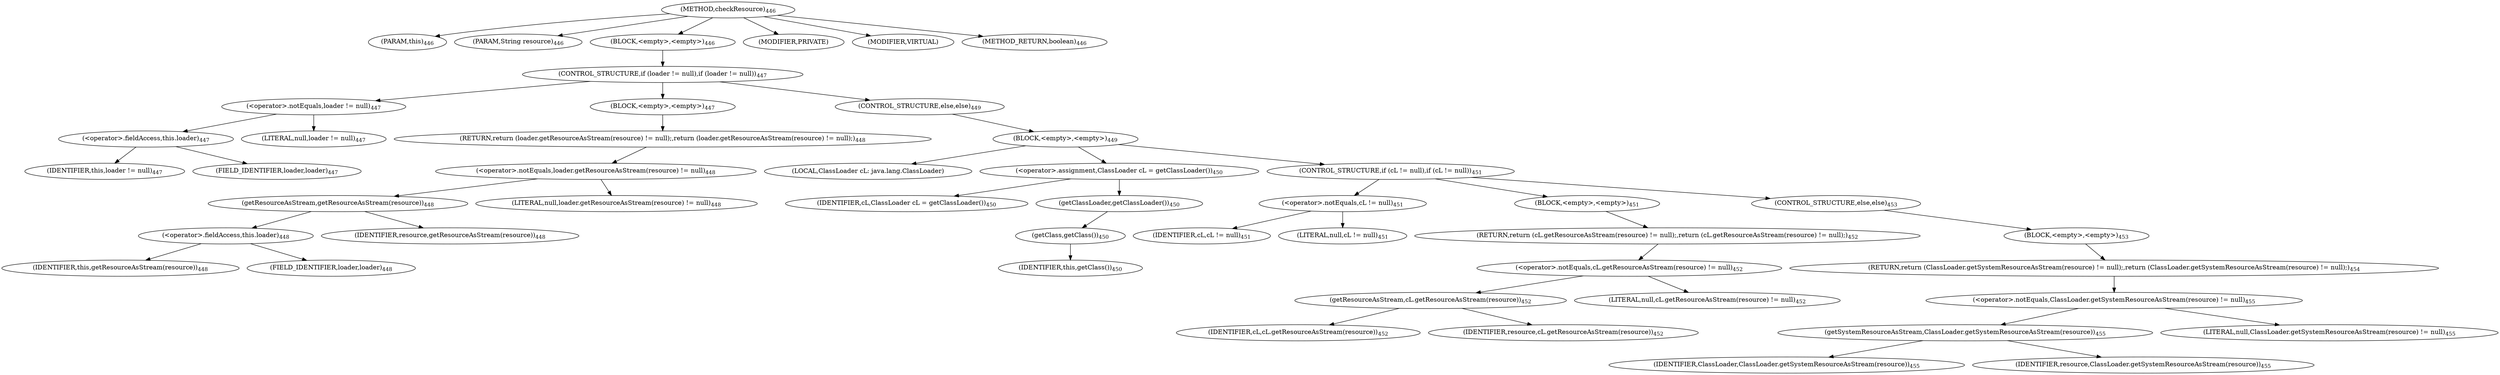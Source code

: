 digraph "checkResource" {  
"979" [label = <(METHOD,checkResource)<SUB>446</SUB>> ]
"70" [label = <(PARAM,this)<SUB>446</SUB>> ]
"980" [label = <(PARAM,String resource)<SUB>446</SUB>> ]
"981" [label = <(BLOCK,&lt;empty&gt;,&lt;empty&gt;)<SUB>446</SUB>> ]
"982" [label = <(CONTROL_STRUCTURE,if (loader != null),if (loader != null))<SUB>447</SUB>> ]
"983" [label = <(&lt;operator&gt;.notEquals,loader != null)<SUB>447</SUB>> ]
"984" [label = <(&lt;operator&gt;.fieldAccess,this.loader)<SUB>447</SUB>> ]
"985" [label = <(IDENTIFIER,this,loader != null)<SUB>447</SUB>> ]
"986" [label = <(FIELD_IDENTIFIER,loader,loader)<SUB>447</SUB>> ]
"987" [label = <(LITERAL,null,loader != null)<SUB>447</SUB>> ]
"988" [label = <(BLOCK,&lt;empty&gt;,&lt;empty&gt;)<SUB>447</SUB>> ]
"989" [label = <(RETURN,return (loader.getResourceAsStream(resource) != null);,return (loader.getResourceAsStream(resource) != null);)<SUB>448</SUB>> ]
"990" [label = <(&lt;operator&gt;.notEquals,loader.getResourceAsStream(resource) != null)<SUB>448</SUB>> ]
"991" [label = <(getResourceAsStream,getResourceAsStream(resource))<SUB>448</SUB>> ]
"992" [label = <(&lt;operator&gt;.fieldAccess,this.loader)<SUB>448</SUB>> ]
"993" [label = <(IDENTIFIER,this,getResourceAsStream(resource))<SUB>448</SUB>> ]
"994" [label = <(FIELD_IDENTIFIER,loader,loader)<SUB>448</SUB>> ]
"995" [label = <(IDENTIFIER,resource,getResourceAsStream(resource))<SUB>448</SUB>> ]
"996" [label = <(LITERAL,null,loader.getResourceAsStream(resource) != null)<SUB>448</SUB>> ]
"997" [label = <(CONTROL_STRUCTURE,else,else)<SUB>449</SUB>> ]
"998" [label = <(BLOCK,&lt;empty&gt;,&lt;empty&gt;)<SUB>449</SUB>> ]
"999" [label = <(LOCAL,ClassLoader cL: java.lang.ClassLoader)> ]
"1000" [label = <(&lt;operator&gt;.assignment,ClassLoader cL = getClassLoader())<SUB>450</SUB>> ]
"1001" [label = <(IDENTIFIER,cL,ClassLoader cL = getClassLoader())<SUB>450</SUB>> ]
"1002" [label = <(getClassLoader,getClassLoader())<SUB>450</SUB>> ]
"1003" [label = <(getClass,getClass())<SUB>450</SUB>> ]
"69" [label = <(IDENTIFIER,this,getClass())<SUB>450</SUB>> ]
"1004" [label = <(CONTROL_STRUCTURE,if (cL != null),if (cL != null))<SUB>451</SUB>> ]
"1005" [label = <(&lt;operator&gt;.notEquals,cL != null)<SUB>451</SUB>> ]
"1006" [label = <(IDENTIFIER,cL,cL != null)<SUB>451</SUB>> ]
"1007" [label = <(LITERAL,null,cL != null)<SUB>451</SUB>> ]
"1008" [label = <(BLOCK,&lt;empty&gt;,&lt;empty&gt;)<SUB>451</SUB>> ]
"1009" [label = <(RETURN,return (cL.getResourceAsStream(resource) != null);,return (cL.getResourceAsStream(resource) != null);)<SUB>452</SUB>> ]
"1010" [label = <(&lt;operator&gt;.notEquals,cL.getResourceAsStream(resource) != null)<SUB>452</SUB>> ]
"1011" [label = <(getResourceAsStream,cL.getResourceAsStream(resource))<SUB>452</SUB>> ]
"1012" [label = <(IDENTIFIER,cL,cL.getResourceAsStream(resource))<SUB>452</SUB>> ]
"1013" [label = <(IDENTIFIER,resource,cL.getResourceAsStream(resource))<SUB>452</SUB>> ]
"1014" [label = <(LITERAL,null,cL.getResourceAsStream(resource) != null)<SUB>452</SUB>> ]
"1015" [label = <(CONTROL_STRUCTURE,else,else)<SUB>453</SUB>> ]
"1016" [label = <(BLOCK,&lt;empty&gt;,&lt;empty&gt;)<SUB>453</SUB>> ]
"1017" [label = <(RETURN,return (ClassLoader.getSystemResourceAsStream(resource) != null);,return (ClassLoader.getSystemResourceAsStream(resource) != null);)<SUB>454</SUB>> ]
"1018" [label = <(&lt;operator&gt;.notEquals,ClassLoader.getSystemResourceAsStream(resource) != null)<SUB>455</SUB>> ]
"1019" [label = <(getSystemResourceAsStream,ClassLoader.getSystemResourceAsStream(resource))<SUB>455</SUB>> ]
"1020" [label = <(IDENTIFIER,ClassLoader,ClassLoader.getSystemResourceAsStream(resource))<SUB>455</SUB>> ]
"1021" [label = <(IDENTIFIER,resource,ClassLoader.getSystemResourceAsStream(resource))<SUB>455</SUB>> ]
"1022" [label = <(LITERAL,null,ClassLoader.getSystemResourceAsStream(resource) != null)<SUB>455</SUB>> ]
"1023" [label = <(MODIFIER,PRIVATE)> ]
"1024" [label = <(MODIFIER,VIRTUAL)> ]
"1025" [label = <(METHOD_RETURN,boolean)<SUB>446</SUB>> ]
  "979" -> "70" 
  "979" -> "980" 
  "979" -> "981" 
  "979" -> "1023" 
  "979" -> "1024" 
  "979" -> "1025" 
  "981" -> "982" 
  "982" -> "983" 
  "982" -> "988" 
  "982" -> "997" 
  "983" -> "984" 
  "983" -> "987" 
  "984" -> "985" 
  "984" -> "986" 
  "988" -> "989" 
  "989" -> "990" 
  "990" -> "991" 
  "990" -> "996" 
  "991" -> "992" 
  "991" -> "995" 
  "992" -> "993" 
  "992" -> "994" 
  "997" -> "998" 
  "998" -> "999" 
  "998" -> "1000" 
  "998" -> "1004" 
  "1000" -> "1001" 
  "1000" -> "1002" 
  "1002" -> "1003" 
  "1003" -> "69" 
  "1004" -> "1005" 
  "1004" -> "1008" 
  "1004" -> "1015" 
  "1005" -> "1006" 
  "1005" -> "1007" 
  "1008" -> "1009" 
  "1009" -> "1010" 
  "1010" -> "1011" 
  "1010" -> "1014" 
  "1011" -> "1012" 
  "1011" -> "1013" 
  "1015" -> "1016" 
  "1016" -> "1017" 
  "1017" -> "1018" 
  "1018" -> "1019" 
  "1018" -> "1022" 
  "1019" -> "1020" 
  "1019" -> "1021" 
}
